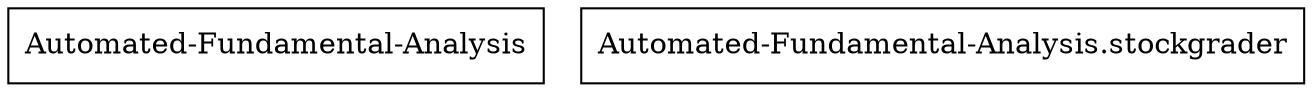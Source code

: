 digraph "packages" {
rankdir=BT
charset="utf-8"
"Automated-Fundamental-Analysis" [color="black", label=<Automated-Fundamental-Analysis>, shape="box", style="solid"];
"Automated-Fundamental-Analysis.stockgrader" [color="black", label=<Automated-Fundamental-Analysis.stockgrader>, shape="box", style="solid"];
}
